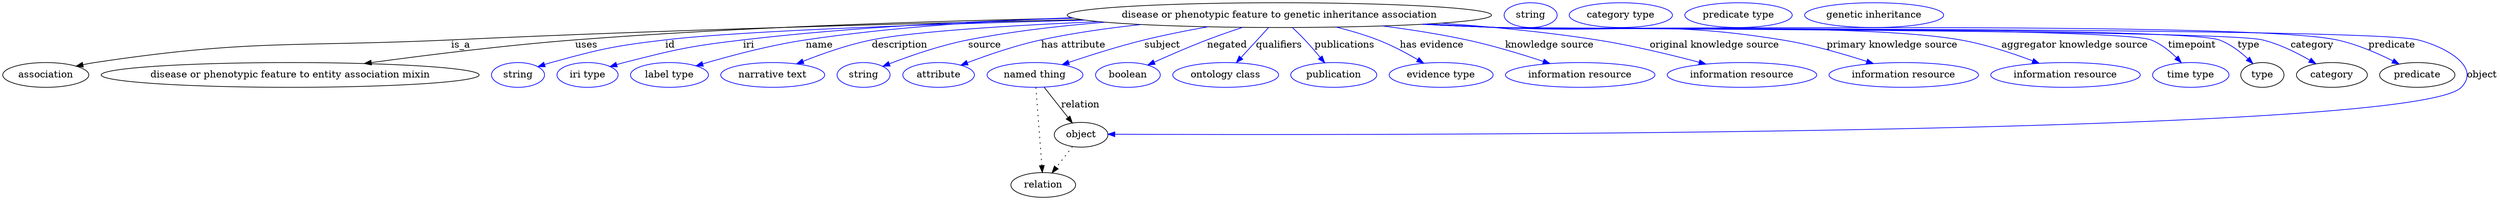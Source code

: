 digraph {
	graph [bb="0,0,3620.4,283"];
	node [label="\N"];
	"disease or phenotypic feature to genetic inheritance association"	[height=0.5,
		label="disease or phenotypic feature to genetic inheritance association",
		pos="1851.4,265",
		width=8.5576];
	association	[height=0.5,
		pos="62.394,178",
		width=1.7332];
	"disease or phenotypic feature to genetic inheritance association" -> association	[label=is_a,
		lp="665.39,221.5",
		pos="e,106.72,190.7 1564.6,258.42 1321.4,253.02 963.43,243.5 651.39,229 421.4,218.31 362.13,229.91 134.39,196 128.62,195.14 122.62,194.05 \
116.66,192.84"];
	"disease or phenotypic feature to entity association mixin"	[height=0.5,
		pos="417.39,178",
		width=7.6188];
	"disease or phenotypic feature to genetic inheritance association" -> "disease or phenotypic feature to entity association mixin"	[label=uses,
		lp="847.89,221.5",
		pos="e,525.23,194.6 1552.8,260.5 1349.3,256.46 1073.7,247.76 831.39,229 731.17,221.24 617.87,207.19 535.16,195.95"];
	id	[color=blue,
		height=0.5,
		label=string,
		pos="748.39,178",
		width=1.0652];
	"disease or phenotypic feature to genetic inheritance association" -> id	[color=blue,
		label=id,
		lp="969.39,221.5",
		pos="e,777.12,189.93 1569.5,257.7 1354.1,251.99 1075.7,242.4 962.39,229 887.69,220.16 868.92,215.94 796.39,196 793.24,195.13 790,194.16 \
786.75,193.13",
		style=solid];
	iri	[color=blue,
		height=0.5,
		label="iri type",
		pos="849.39,178",
		width=1.2277];
	"disease or phenotypic feature to genetic inheritance association" -> iri	[color=blue,
		label=iri,
		lp="1083.4,221.5",
		pos="e,882.01,190.15 1552.6,260.52 1408,256.29 1232.3,247.4 1075.4,229 997.65,219.88 978.25,215.32 902.39,196 898.97,195.13 895.43,194.16 \
891.9,193.13",
		style=solid];
	name	[color=blue,
		height=0.5,
		label="label type",
		pos="968.39,178",
		width=1.5707];
	"disease or phenotypic feature to genetic inheritance association" -> name	[color=blue,
		label=name,
		lp="1186.4,221.5",
		pos="e,1007,191.18 1550,261.21 1430.1,256.81 1291.2,247.61 1166.4,229 1114.5,221.26 1056.5,205.77 1016.7,194.07",
		style=solid];
	description	[color=blue,
		height=0.5,
		label="narrative text",
		pos="1118.4,178",
		width=2.0943];
	"disease or phenotypic feature to genetic inheritance association" -> description	[color=blue,
		label=description,
		lp="1302.9,221.5",
		pos="e,1153.1,194.1 1590.1,255.47 1462.8,249.9 1324.2,241.33 1262.4,229 1228,222.15 1190.7,209.01 1162.7,197.92",
		style=solid];
	source	[color=blue,
		height=0.5,
		label=string,
		pos="1250.4,178",
		width=1.0652];
	"disease or phenotypic feature to genetic inheritance association" -> source	[color=blue,
		label=source,
		lp="1425.4,221.5",
		pos="e,1278.2,190.59 1599.2,254.62 1534.3,249.42 1464.9,241.38 1401.4,229 1361.7,221.27 1318,206.02 1287.9,194.38",
		style=solid];
	"has attribute"	[color=blue,
		height=0.5,
		label=attribute,
		pos="1358.4,178",
		width=1.4443];
	"disease or phenotypic feature to genetic inheritance association" -> "has attribute"	[color=blue,
		label="has attribute",
		lp="1553.4,221.5",
		pos="e,1390.7,192.27 1650.4,251.29 1602.9,246.17 1552.6,239.01 1506.4,229 1469.7,221.05 1429.5,207.09 1400.2,195.94",
		style=solid];
	subject	[color=blue,
		height=0.5,
		label="named thing",
		pos="1498.4,178",
		width=1.9318];
	"disease or phenotypic feature to genetic inheritance association" -> subject	[color=blue,
		label=subject,
		lp="1682.4,221.5",
		pos="e,1537.6,192.96 1748.1,248.03 1718.4,242.73 1685.9,236.3 1656.4,229 1619.3,219.85 1578.3,206.76 1547.3,196.27",
		style=solid];
	negated	[color=blue,
		height=0.5,
		label=boolean,
		pos="1632.4,178",
		width=1.2999];
	"disease or phenotypic feature to genetic inheritance association" -> negated	[color=blue,
		label=negated,
		lp="1775.4,221.5",
		pos="e,1661.1,192.48 1797.9,247.22 1781.3,241.73 1763,235.39 1746.4,229 1720.7,219.12 1692.4,206.72 1670.5,196.74",
		style=solid];
	qualifiers	[color=blue,
		height=0.5,
		label="ontology class",
		pos="1773.4,178",
		width=2.1304];
	"disease or phenotypic feature to genetic inheritance association" -> qualifiers	[color=blue,
		label=qualifiers,
		lp="1850.9,221.5",
		pos="e,1788.9,195.89 1835.6,246.8 1824.2,234.39 1808.7,217.46 1796,203.62",
		style=solid];
	publications	[color=blue,
		height=0.5,
		label=publication,
		pos="1930.4,178",
		width=1.7332];
	"disease or phenotypic feature to genetic inheritance association" -> publications	[color=blue,
		label=publications,
		lp="1946.4,221.5",
		pos="e,1917.2,195.62 1870.2,246.96 1876.2,241.37 1882.7,235.05 1888.4,229 1896,220.96 1903.9,211.79 1910.8,203.52",
		style=solid];
	"has evidence"	[color=blue,
		height=0.5,
		label="evidence type",
		pos="2086.4,178",
		width=2.0943];
	"disease or phenotypic feature to genetic inheritance association" -> "has evidence"	[color=blue,
		label="has evidence",
		lp="2072.9,221.5",
		pos="e,2061.1,195.08 1934.2,247.57 1954.2,242.56 1975.3,236.37 1994.4,229 2014.3,221.31 2035.3,210.17 2052.1,200.36",
		style=solid];
	"knowledge source"	[color=blue,
		height=0.5,
		label="information resource",
		pos="2288.4,178",
		width=3.015];
	"disease or phenotypic feature to genetic inheritance association" -> "knowledge source"	[color=blue,
		label="knowledge source",
		lp="2243.9,221.5",
		pos="e,2244.4,194.5 2001.4,249.23 2041.3,244.07 2084.2,237.41 2123.4,229 2161.2,220.9 2202.8,208.25 2234.8,197.7",
		style=solid];
	"original knowledge source"	[color=blue,
		height=0.5,
		label="information resource",
		pos="2523.4,178",
		width=3.015];
	"disease or phenotypic feature to genetic inheritance association" -> "original knowledge source"	[color=blue,
		label="original knowledge source",
		lp="2483.4,221.5",
		pos="e,2471,193.85 2086.1,253.32 2158.9,248.1 2239.2,240.37 2312.4,229 2363,221.13 2419.4,207.5 2461.2,196.45",
		style=solid];
	"primary knowledge source"	[color=blue,
		height=0.5,
		label="information resource",
		pos="2758.4,178",
		width=3.015];
	"disease or phenotypic feature to genetic inheritance association" -> "primary knowledge source"	[color=blue,
		label="primary knowledge source",
		lp="2741.4,221.5",
		pos="e,2714.3,194.54 2067.1,252.14 2101,250.36 2135.6,248.59 2168.4,247 2351.9,238.08 2400,258.17 2581.4,229 2623.4,222.24 2669.7,208.96 \
2704.4,197.78",
		style=solid];
	"aggregator knowledge source"	[color=blue,
		height=0.5,
		label="information resource",
		pos="2993.4,178",
		width=3.015];
	"disease or phenotypic feature to genetic inheritance association" -> "aggregator knowledge source"	[color=blue,
		label="aggregator knowledge source",
		lp="3006.9,221.5",
		pos="e,2955.2,194.91 2062.8,251.87 2098.1,250.08 2134.3,248.37 2168.4,247 2317.7,241 2693.2,254.47 2840.4,229 2876.5,222.75 2915.8,209.78 \
2945.5,198.61",
		style=solid];
	timepoint	[color=blue,
		height=0.5,
		label="time type",
		pos="3175.4,178",
		width=1.5346];
	"disease or phenotypic feature to genetic inheritance association" -> timepoint	[color=blue,
		label=timepoint,
		lp="3177.4,221.5",
		pos="e,3161.6,195.9 2060.7,251.75 2096.6,249.94 2133.6,248.26 2168.4,247 2221.1,245.09 3068.1,247.83 3117.4,229 3131.4,223.63 3144.4,\
213.24 3154.5,203.31",
		style=solid];
	type	[height=0.5,
		pos="3279.4,178",
		width=0.86659];
	"disease or phenotypic feature to genetic inheritance association" -> type	[color=blue,
		label=type,
		lp="3259.4,221.5",
		pos="e,3265.6,194.47 2059.8,251.74 2096,249.92 2133.3,248.24 2168.4,247 2226.6,244.94 3161.6,248.64 3216.4,229 3232.2,223.34 3247.1,211.96 \
3258.4,201.49",
		style=solid];
	category	[height=0.5,
		pos="3380.4,178",
		width=1.4263];
	"disease or phenotypic feature to genetic inheritance association" -> category	[color=blue,
		label=category,
		lp="3351.9,221.5",
		pos="e,3357.1,194.3 2059.8,251.71 2096,249.89 2133.3,248.23 2168.4,247 2230.1,244.85 3219.4,243.55 3279.4,229 3303.9,223.07 3329.2,210.47 \
3348.4,199.41",
		style=solid];
	predicate	[height=0.5,
		pos="3504.4,178",
		width=1.5165];
	"disease or phenotypic feature to genetic inheritance association" -> predicate	[color=blue,
		label=predicate,
		lp="3467.4,221.5",
		pos="e,3478,193.84 2059.4,251.69 2095.7,249.87 2133.1,248.21 2168.4,247 2303.8,242.37 3254.9,257.15 3387.4,229 3415.9,222.94 3446.2,209.81 \
3468.8,198.53",
		style=solid];
	object	[height=0.5,
		pos="1565.4,91",
		width=1.0832];
	"disease or phenotypic feature to genetic inheritance association" -> object	[color=blue,
		label=object,
		lp="3598.4,178",
		pos="e,1604.8,91.803 2058.9,251.67 2095.4,249.85 2133,248.19 2168.4,247 2242.6,244.51 3433.4,247.23 3505.4,229 3545.7,218.81 3597.3,189.86 \
3568.4,160 3498.4,87.605 1917,90.536 1615,91.76",
		style=solid];
	subject -> object	[label=relation,
		lp="1564.4,134.5",
		pos="e,1552.6,108.18 1511.6,160.21 1521.5,147.71 1535.1,130.45 1546.1,116.43"];
	relation	[height=0.5,
		pos="1510.4,18",
		width=1.2999];
	subject -> relation	[pos="e,1509.1,36.188 1499.7,159.79 1501.8,132.48 1505.8,78.994 1508.3,46.38",
		style=dotted];
	association_type	[color=blue,
		height=0.5,
		label=string,
		pos="2215.4,265",
		width=1.0652];
	association_category	[color=blue,
		height=0.5,
		label="category type",
		pos="2346.4,265",
		width=2.0762];
	"disease or phenotypic feature to genetic inheritance association_predicate"	[color=blue,
		height=0.5,
		label="predicate type",
		pos="2517.4,265",
		width=2.1665];
	object -> relation	[pos="e,1523.2,35.54 1552.9,73.889 1546,64.939 1537.2,53.617 1529.4,43.584",
		style=dotted];
	"disease or phenotypic feature to genetic inheritance association_object"	[color=blue,
		height=0.5,
		label="genetic inheritance",
		pos="2714.4,265",
		width=2.7984];
}
